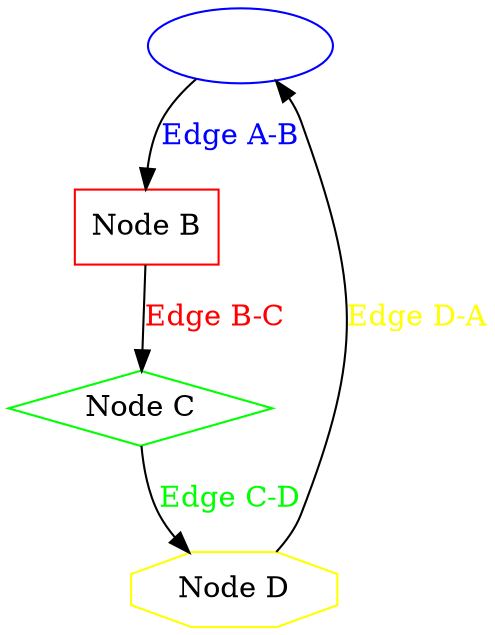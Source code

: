 digraph G {
    // Node attributes
    A [label = "Node A", shape = ellipse, color = blue, fontcolor = white];
    B [label = "Node B", shape = box, color = red];
    C [label = "Node C", shape = diamond, color = green];
    D [label = "Node D", shape = octagon, color = yellow];

// Edge attributes
    A -> B [label = "Edge A-B", fontcolor = blue];
    B -> C [label = "Edge B-C", fontcolor = red];
    C -> D [label = "Edge C-D", fontcolor = green];
    D -> A [label = "Edge D-A", fontcolor = yellow];
}
